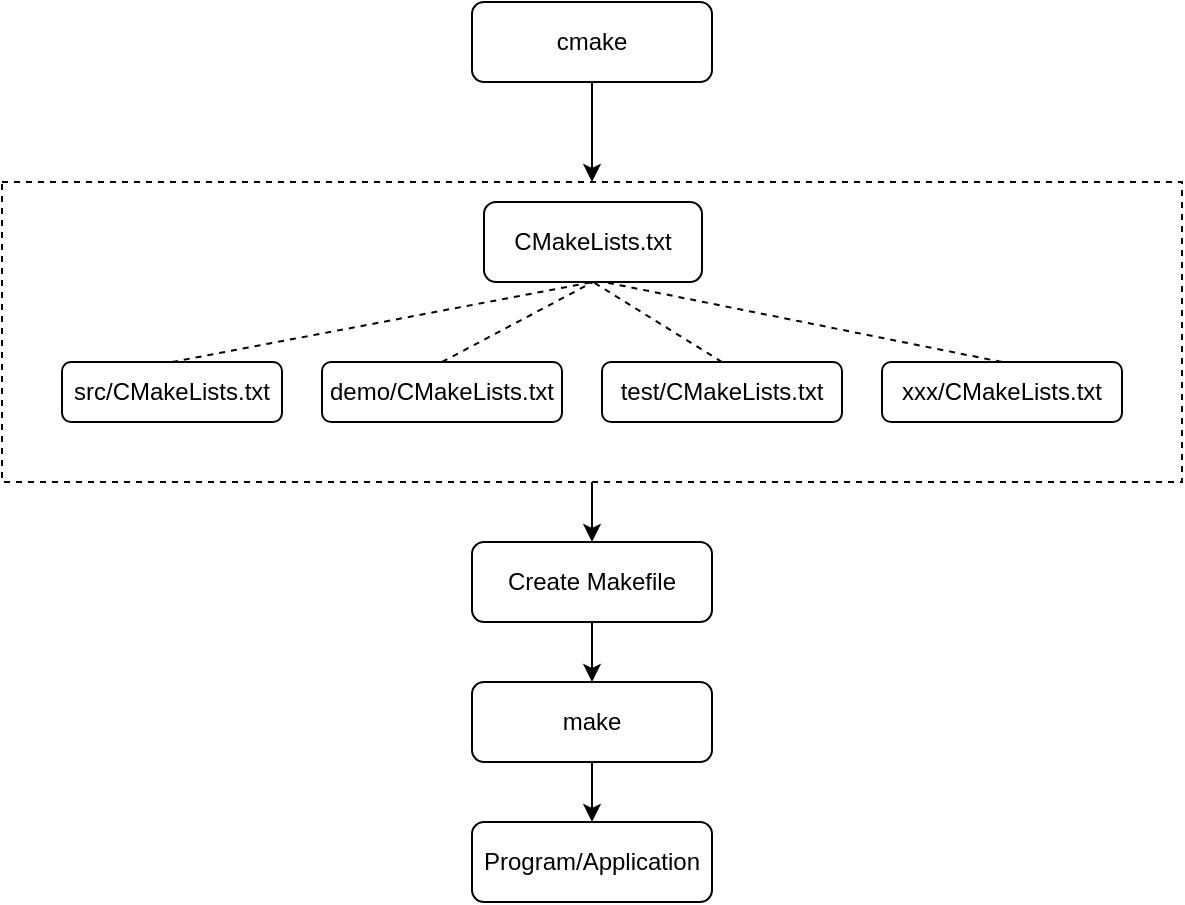 <mxfile version="13.0.1" type="device"><diagram id="C5RBs43oDa-KdzZeNtuy" name="Page-1"><mxGraphModel dx="1088" dy="693" grid="1" gridSize="10" guides="1" tooltips="1" connect="1" arrows="1" fold="1" page="1" pageScale="1" pageWidth="827" pageHeight="1169" math="0" shadow="0"><root><mxCell id="WIyWlLk6GJQsqaUBKTNV-0"/><mxCell id="WIyWlLk6GJQsqaUBKTNV-1" parent="WIyWlLk6GJQsqaUBKTNV-0"/><mxCell id="WIyWlLk6GJQsqaUBKTNV-3" value="CMakeLists.txt" style="rounded=1;whiteSpace=wrap;html=1;fontSize=12;glass=0;strokeWidth=1;shadow=0;" parent="WIyWlLk6GJQsqaUBKTNV-1" vertex="1"><mxGeometry x="360" y="300" width="109" height="40" as="geometry"/></mxCell><mxCell id="vzcCYXbdsIMk1GmXWLaq-7" style="edgeStyle=orthogonalEdgeStyle;rounded=0;orthogonalLoop=1;jettySize=auto;html=1;exitX=0.5;exitY=1;exitDx=0;exitDy=0;entryX=0.5;entryY=0;entryDx=0;entryDy=0;" edge="1" parent="WIyWlLk6GJQsqaUBKTNV-1" source="WIyWlLk6GJQsqaUBKTNV-7" target="vzcCYXbdsIMk1GmXWLaq-4"><mxGeometry relative="1" as="geometry"/></mxCell><mxCell id="WIyWlLk6GJQsqaUBKTNV-7" value="cmake" style="rounded=1;whiteSpace=wrap;html=1;fontSize=12;glass=0;strokeWidth=1;shadow=0;" parent="WIyWlLk6GJQsqaUBKTNV-1" vertex="1"><mxGeometry x="354" y="200" width="120" height="40" as="geometry"/></mxCell><mxCell id="vzcCYXbdsIMk1GmXWLaq-11" style="edgeStyle=orthogonalEdgeStyle;rounded=0;orthogonalLoop=1;jettySize=auto;html=1;exitX=0.5;exitY=1;exitDx=0;exitDy=0;" edge="1" parent="WIyWlLk6GJQsqaUBKTNV-1" source="WIyWlLk6GJQsqaUBKTNV-11" target="vzcCYXbdsIMk1GmXWLaq-9"><mxGeometry relative="1" as="geometry"/></mxCell><mxCell id="WIyWlLk6GJQsqaUBKTNV-11" value="make" style="rounded=1;whiteSpace=wrap;html=1;fontSize=12;glass=0;strokeWidth=1;shadow=0;" parent="WIyWlLk6GJQsqaUBKTNV-1" vertex="1"><mxGeometry x="354" y="540" width="120" height="40" as="geometry"/></mxCell><mxCell id="vzcCYXbdsIMk1GmXWLaq-10" style="edgeStyle=orthogonalEdgeStyle;rounded=0;orthogonalLoop=1;jettySize=auto;html=1;exitX=0.5;exitY=1;exitDx=0;exitDy=0;" edge="1" parent="WIyWlLk6GJQsqaUBKTNV-1" source="WIyWlLk6GJQsqaUBKTNV-12" target="WIyWlLk6GJQsqaUBKTNV-11"><mxGeometry relative="1" as="geometry"/></mxCell><mxCell id="WIyWlLk6GJQsqaUBKTNV-12" value="Create Makefile" style="rounded=1;whiteSpace=wrap;html=1;fontSize=12;glass=0;strokeWidth=1;shadow=0;" parent="WIyWlLk6GJQsqaUBKTNV-1" vertex="1"><mxGeometry x="354" y="470" width="120" height="40" as="geometry"/></mxCell><mxCell id="vzcCYXbdsIMk1GmXWLaq-0" value="src/CMakeLists.txt" style="rounded=1;whiteSpace=wrap;html=1;" vertex="1" parent="WIyWlLk6GJQsqaUBKTNV-1"><mxGeometry x="149" y="380" width="110" height="30" as="geometry"/></mxCell><mxCell id="vzcCYXbdsIMk1GmXWLaq-1" value="demo/CMakeLists.txt" style="rounded=1;whiteSpace=wrap;html=1;" vertex="1" parent="WIyWlLk6GJQsqaUBKTNV-1"><mxGeometry x="279" y="380" width="120" height="30" as="geometry"/></mxCell><mxCell id="vzcCYXbdsIMk1GmXWLaq-2" value="test/CMakeLists.txt" style="rounded=1;whiteSpace=wrap;html=1;" vertex="1" parent="WIyWlLk6GJQsqaUBKTNV-1"><mxGeometry x="419" y="380" width="120" height="30" as="geometry"/></mxCell><mxCell id="vzcCYXbdsIMk1GmXWLaq-3" value="xxx/CMakeLists.txt" style="rounded=1;whiteSpace=wrap;html=1;" vertex="1" parent="WIyWlLk6GJQsqaUBKTNV-1"><mxGeometry x="559" y="380" width="120" height="30" as="geometry"/></mxCell><mxCell id="vzcCYXbdsIMk1GmXWLaq-8" style="edgeStyle=orthogonalEdgeStyle;rounded=0;orthogonalLoop=1;jettySize=auto;html=1;exitX=0.5;exitY=1;exitDx=0;exitDy=0;" edge="1" parent="WIyWlLk6GJQsqaUBKTNV-1" source="vzcCYXbdsIMk1GmXWLaq-4" target="WIyWlLk6GJQsqaUBKTNV-12"><mxGeometry relative="1" as="geometry"/></mxCell><mxCell id="vzcCYXbdsIMk1GmXWLaq-4" value="" style="rounded=0;whiteSpace=wrap;html=1;fillColor=none;dashed=1;" vertex="1" parent="WIyWlLk6GJQsqaUBKTNV-1"><mxGeometry x="119" y="290" width="590" height="150" as="geometry"/></mxCell><mxCell id="vzcCYXbdsIMk1GmXWLaq-9" value="Program/Application" style="rounded=1;whiteSpace=wrap;html=1;fontSize=12;glass=0;strokeWidth=1;shadow=0;" vertex="1" parent="WIyWlLk6GJQsqaUBKTNV-1"><mxGeometry x="354" y="610" width="120" height="40" as="geometry"/></mxCell><mxCell id="vzcCYXbdsIMk1GmXWLaq-13" value="" style="endArrow=none;dashed=1;html=1;entryX=0.5;entryY=1;entryDx=0;entryDy=0;exitX=0.5;exitY=0;exitDx=0;exitDy=0;" edge="1" parent="WIyWlLk6GJQsqaUBKTNV-1" source="vzcCYXbdsIMk1GmXWLaq-0" target="WIyWlLk6GJQsqaUBKTNV-3"><mxGeometry width="50" height="50" relative="1" as="geometry"><mxPoint x="390" y="430" as="sourcePoint"/><mxPoint x="440" y="380" as="targetPoint"/></mxGeometry></mxCell><mxCell id="vzcCYXbdsIMk1GmXWLaq-15" value="" style="endArrow=none;dashed=1;html=1;entryX=0.5;entryY=1;entryDx=0;entryDy=0;exitX=0.5;exitY=0;exitDx=0;exitDy=0;" edge="1" parent="WIyWlLk6GJQsqaUBKTNV-1" source="vzcCYXbdsIMk1GmXWLaq-1" target="WIyWlLk6GJQsqaUBKTNV-3"><mxGeometry width="50" height="50" relative="1" as="geometry"><mxPoint x="390" y="390" as="sourcePoint"/><mxPoint x="440" y="340" as="targetPoint"/></mxGeometry></mxCell><mxCell id="vzcCYXbdsIMk1GmXWLaq-16" value="" style="endArrow=none;dashed=1;html=1;entryX=0.5;entryY=1;entryDx=0;entryDy=0;exitX=0.5;exitY=0;exitDx=0;exitDy=0;" edge="1" parent="WIyWlLk6GJQsqaUBKTNV-1" source="vzcCYXbdsIMk1GmXWLaq-2" target="WIyWlLk6GJQsqaUBKTNV-3"><mxGeometry width="50" height="50" relative="1" as="geometry"><mxPoint x="630" y="310" as="sourcePoint"/><mxPoint x="680" y="260" as="targetPoint"/></mxGeometry></mxCell><mxCell id="vzcCYXbdsIMk1GmXWLaq-17" value="" style="endArrow=none;dashed=1;html=1;exitX=0.5;exitY=0;exitDx=0;exitDy=0;" edge="1" parent="WIyWlLk6GJQsqaUBKTNV-1" source="vzcCYXbdsIMk1GmXWLaq-3"><mxGeometry width="50" height="50" relative="1" as="geometry"><mxPoint x="610" y="330" as="sourcePoint"/><mxPoint x="420" y="340" as="targetPoint"/></mxGeometry></mxCell></root></mxGraphModel></diagram></mxfile>